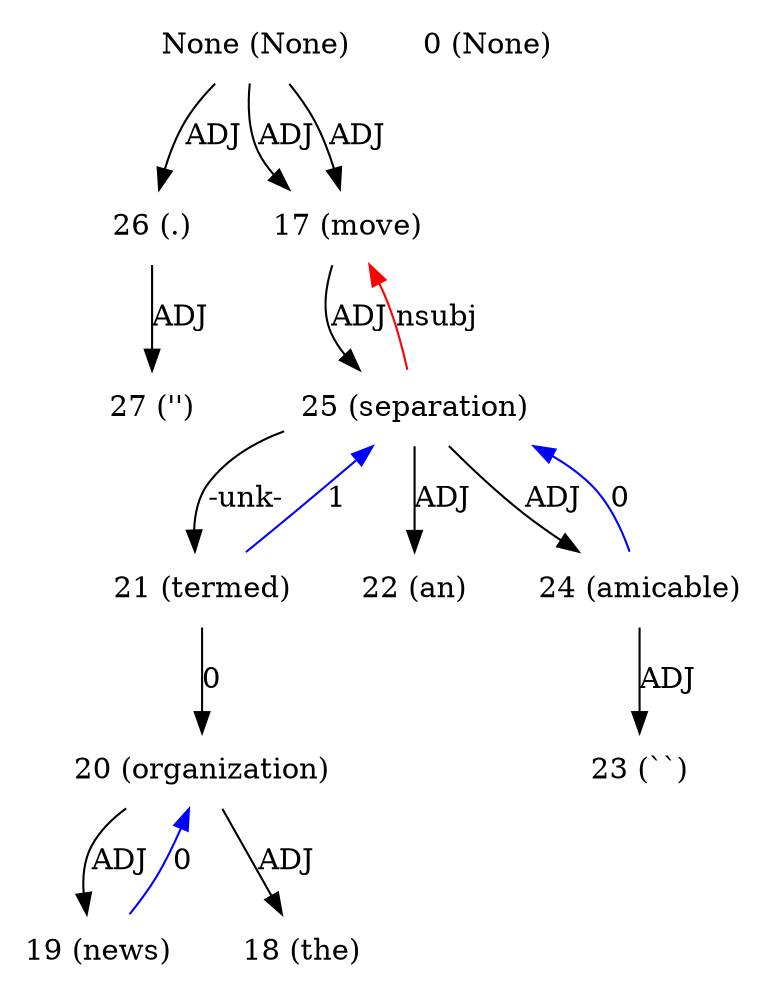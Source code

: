 digraph G{
edge [dir=forward]
node [shape=plaintext]

None [label="None (None)"]
None -> 26 [label="ADJ"]
None [label="None (None)"]
None -> 17 [label="ADJ"]
None [label="None (None)"]
None -> 17 [label="ADJ"]
0 [label="0 (None)"]
17 [label="17 (move)"]
17 -> 25 [label="ADJ"]
25 -> 17 [label="nsubj", color="red"]
18 [label="18 (the)"]
19 [label="19 (news)"]
19 -> 20 [label="0", color="blue"]
20 [label="20 (organization)"]
20 -> 18 [label="ADJ"]
20 -> 19 [label="ADJ"]
21 [label="21 (termed)"]
21 -> 25 [label="1", color="blue"]
21 -> 20 [label="0"]
22 [label="22 (an)"]
23 [label="23 (``)"]
24 [label="24 (amicable)"]
24 -> 25 [label="0", color="blue"]
24 -> 23 [label="ADJ"]
25 [label="25 (separation)"]
25 -> 21 [label="-unk-"]
25 -> 22 [label="ADJ"]
25 -> 24 [label="ADJ"]
26 [label="26 (.)"]
26 -> 27 [label="ADJ"]
27 [label="27 ('')"]
}
